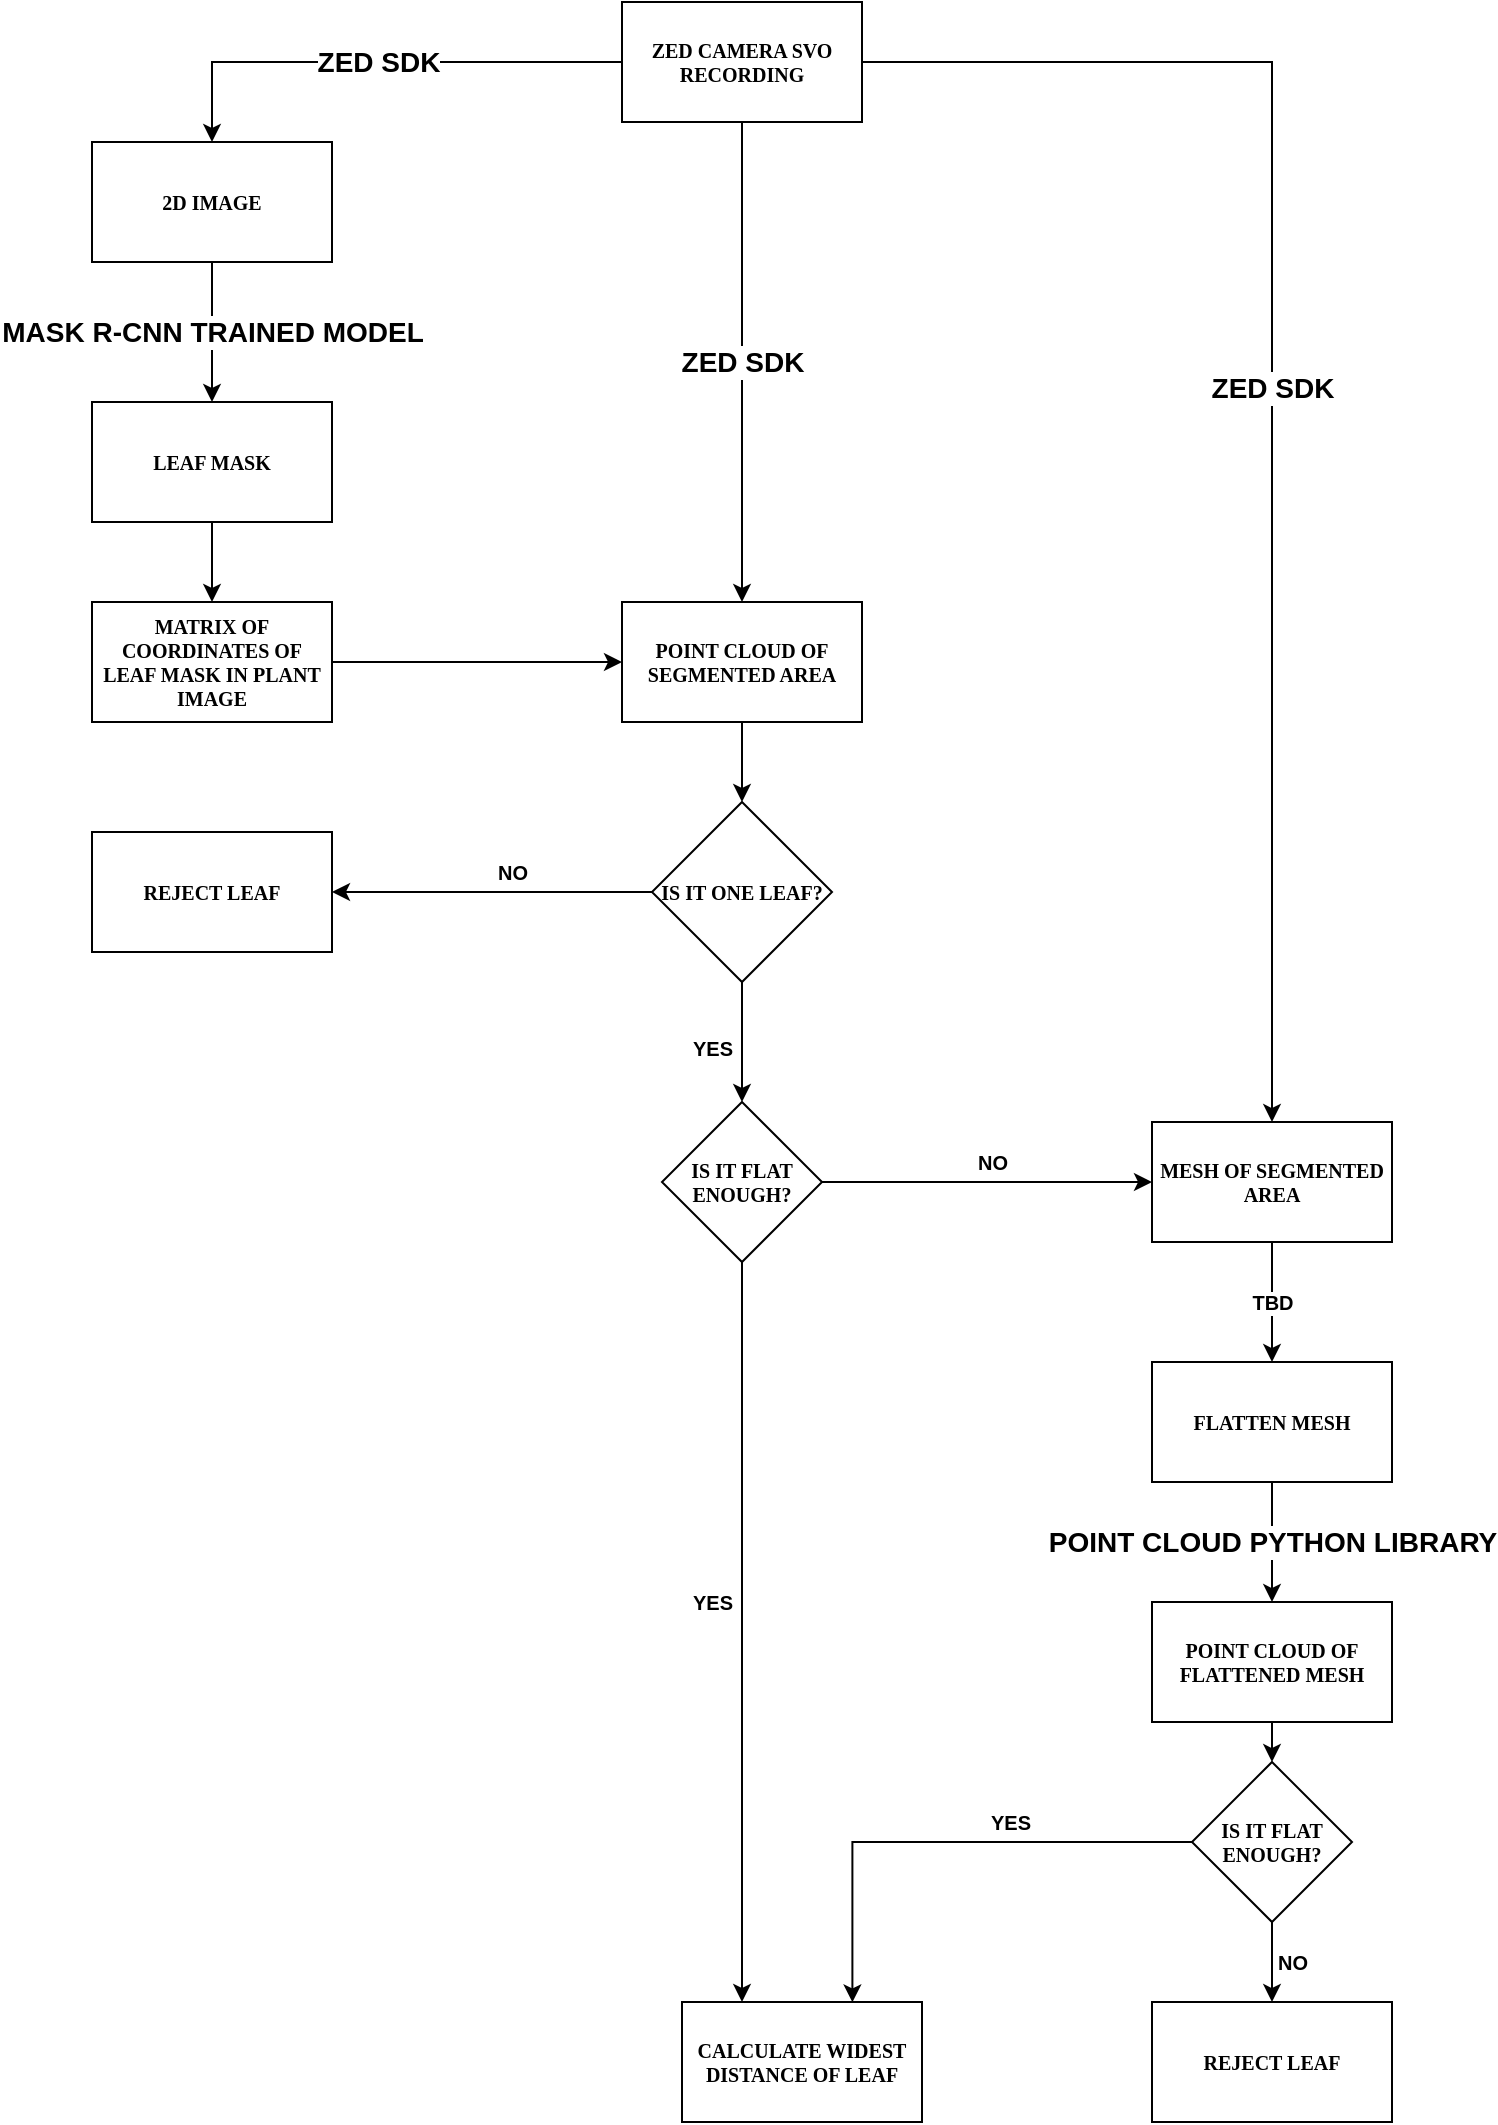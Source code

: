 <mxfile version="21.2.1" type="device">
  <diagram name="Page-1" id="edf60f1a-56cd-e834-aa8a-f176f3a09ee4">
    <mxGraphModel dx="1036" dy="614" grid="1" gridSize="10" guides="1" tooltips="1" connect="1" arrows="1" fold="1" page="1" pageScale="1" pageWidth="850" pageHeight="1100" background="none" math="0" shadow="0">
      <root>
        <mxCell id="0" />
        <mxCell id="1" parent="0" />
        <mxCell id="vUtEQ1WDIaLr55wLkuLu-19" value="ZED SDK" style="edgeStyle=orthogonalEdgeStyle;rounded=0;orthogonalLoop=1;jettySize=auto;html=1;entryX=0.5;entryY=0;entryDx=0;entryDy=0;fontSize=14;fontStyle=1" parent="1" source="60e70716793133e9-4" target="vUtEQ1WDIaLr55wLkuLu-18" edge="1">
          <mxGeometry relative="1" as="geometry" />
        </mxCell>
        <mxCell id="e_K_E974sBM6reIO5fZL-2" value="ZED SDK" style="edgeStyle=orthogonalEdgeStyle;rounded=0;orthogonalLoop=1;jettySize=auto;html=1;fontSize=14;fontStyle=1" parent="1" source="60e70716793133e9-4" target="e_K_E974sBM6reIO5fZL-1" edge="1">
          <mxGeometry relative="1" as="geometry" />
        </mxCell>
        <mxCell id="e_K_E974sBM6reIO5fZL-7" value="ZED SDK" style="edgeStyle=orthogonalEdgeStyle;rounded=0;orthogonalLoop=1;jettySize=auto;html=1;exitX=0.5;exitY=1;exitDx=0;exitDy=0;entryX=0.5;entryY=0;entryDx=0;entryDy=0;fontSize=14;fontStyle=1" parent="1" source="60e70716793133e9-4" target="vUtEQ1WDIaLr55wLkuLu-16" edge="1">
          <mxGeometry relative="1" as="geometry" />
        </mxCell>
        <mxCell id="60e70716793133e9-4" value="ZED CAMERA SVO RECORDING" style="rounded=0;whiteSpace=wrap;html=1;shadow=0;labelBackgroundColor=none;strokeWidth=1;fontFamily=Verdana;fontSize=10;align=center;fontStyle=1" parent="1" vertex="1">
          <mxGeometry x="365" y="30" width="120" height="60" as="geometry" />
        </mxCell>
        <mxCell id="vUtEQ1WDIaLr55wLkuLu-32" value="" style="edgeStyle=orthogonalEdgeStyle;rounded=0;orthogonalLoop=1;jettySize=auto;html=1;fontSize=10;fontStyle=1" parent="1" source="vUtEQ1WDIaLr55wLkuLu-16" target="vUtEQ1WDIaLr55wLkuLu-31" edge="1">
          <mxGeometry relative="1" as="geometry" />
        </mxCell>
        <mxCell id="vUtEQ1WDIaLr55wLkuLu-16" value="POINT CLOUD OF SEGMENTED AREA" style="whiteSpace=wrap;html=1;fontSize=10;fontFamily=Verdana;rounded=0;shadow=0;labelBackgroundColor=none;strokeWidth=1;fontStyle=1" parent="1" vertex="1">
          <mxGeometry x="365" y="330" width="120" height="60" as="geometry" />
        </mxCell>
        <mxCell id="vUtEQ1WDIaLr55wLkuLu-44" value="TBD" style="edgeStyle=orthogonalEdgeStyle;rounded=0;orthogonalLoop=1;jettySize=auto;html=1;fontSize=10;fontStyle=1" parent="1" source="vUtEQ1WDIaLr55wLkuLu-18" target="vUtEQ1WDIaLr55wLkuLu-43" edge="1">
          <mxGeometry relative="1" as="geometry" />
        </mxCell>
        <mxCell id="vUtEQ1WDIaLr55wLkuLu-18" value="MESH OF SEGMENTED AREA" style="whiteSpace=wrap;html=1;fontSize=10;fontFamily=Verdana;rounded=0;shadow=0;labelBackgroundColor=none;strokeWidth=1;fontStyle=1" parent="1" vertex="1">
          <mxGeometry x="630" y="590" width="120" height="60" as="geometry" />
        </mxCell>
        <mxCell id="vUtEQ1WDIaLr55wLkuLu-25" value="" style="edgeStyle=orthogonalEdgeStyle;rounded=0;orthogonalLoop=1;jettySize=auto;html=1;fontSize=10;fontStyle=1" parent="1" source="vUtEQ1WDIaLr55wLkuLu-22" target="vUtEQ1WDIaLr55wLkuLu-24" edge="1">
          <mxGeometry relative="1" as="geometry" />
        </mxCell>
        <mxCell id="vUtEQ1WDIaLr55wLkuLu-22" value="LEAF MASK" style="whiteSpace=wrap;html=1;fontSize=10;fontFamily=Verdana;rounded=0;shadow=0;labelBackgroundColor=none;strokeWidth=1;fontStyle=1" parent="1" vertex="1">
          <mxGeometry x="100" y="230" width="120" height="60" as="geometry" />
        </mxCell>
        <mxCell id="e_K_E974sBM6reIO5fZL-4" style="edgeStyle=orthogonalEdgeStyle;rounded=0;orthogonalLoop=1;jettySize=auto;html=1;exitX=1;exitY=0.5;exitDx=0;exitDy=0;fontSize=10;fontStyle=1" parent="1" source="vUtEQ1WDIaLr55wLkuLu-24" target="vUtEQ1WDIaLr55wLkuLu-16" edge="1">
          <mxGeometry relative="1" as="geometry" />
        </mxCell>
        <mxCell id="vUtEQ1WDIaLr55wLkuLu-24" value="MATRIX OF COORDINATES OF LEAF MASK IN PLANT IMAGE" style="whiteSpace=wrap;html=1;fontSize=10;fontFamily=Verdana;rounded=0;shadow=0;labelBackgroundColor=none;strokeWidth=1;fontStyle=1" parent="1" vertex="1">
          <mxGeometry x="100" y="330" width="120" height="60" as="geometry" />
        </mxCell>
        <mxCell id="vUtEQ1WDIaLr55wLkuLu-34" value="NO" style="edgeStyle=orthogonalEdgeStyle;rounded=0;orthogonalLoop=1;jettySize=auto;html=1;fontSize=10;fontStyle=1" parent="1" source="vUtEQ1WDIaLr55wLkuLu-31" target="vUtEQ1WDIaLr55wLkuLu-33" edge="1">
          <mxGeometry x="-0.125" y="-10" relative="1" as="geometry">
            <mxPoint as="offset" />
          </mxGeometry>
        </mxCell>
        <mxCell id="vUtEQ1WDIaLr55wLkuLu-38" value="YES" style="edgeStyle=orthogonalEdgeStyle;rounded=0;orthogonalLoop=1;jettySize=auto;html=1;fontSize=10;fontStyle=1" parent="1" source="vUtEQ1WDIaLr55wLkuLu-31" target="vUtEQ1WDIaLr55wLkuLu-37" edge="1">
          <mxGeometry x="0.077" y="-15" relative="1" as="geometry">
            <mxPoint as="offset" />
          </mxGeometry>
        </mxCell>
        <mxCell id="vUtEQ1WDIaLr55wLkuLu-31" value="IS IT ONE LEAF?" style="rhombus;whiteSpace=wrap;html=1;fontSize=10;fontFamily=Verdana;rounded=0;shadow=0;labelBackgroundColor=none;strokeWidth=1;fontStyle=1" parent="1" vertex="1">
          <mxGeometry x="380" y="430" width="90" height="90" as="geometry" />
        </mxCell>
        <mxCell id="vUtEQ1WDIaLr55wLkuLu-33" value="REJECT LEAF" style="whiteSpace=wrap;html=1;fontSize=10;fontFamily=Verdana;rounded=0;shadow=0;labelBackgroundColor=none;strokeWidth=1;fontStyle=1" parent="1" vertex="1">
          <mxGeometry x="100" y="445" width="120" height="60" as="geometry" />
        </mxCell>
        <mxCell id="vUtEQ1WDIaLr55wLkuLu-40" value="YES" style="edgeStyle=orthogonalEdgeStyle;rounded=0;orthogonalLoop=1;jettySize=auto;html=1;entryX=0.25;entryY=0;entryDx=0;entryDy=0;fontSize=10;fontStyle=1" parent="1" source="vUtEQ1WDIaLr55wLkuLu-37" target="vUtEQ1WDIaLr55wLkuLu-39" edge="1">
          <mxGeometry x="-0.083" y="-15" relative="1" as="geometry">
            <mxPoint as="offset" />
          </mxGeometry>
        </mxCell>
        <mxCell id="e_K_E974sBM6reIO5fZL-8" value="NO" style="edgeStyle=orthogonalEdgeStyle;rounded=0;orthogonalLoop=1;jettySize=auto;html=1;exitX=1;exitY=0.5;exitDx=0;exitDy=0;entryX=0;entryY=0.5;entryDx=0;entryDy=0;fontSize=10;fontStyle=1" parent="1" source="vUtEQ1WDIaLr55wLkuLu-37" target="vUtEQ1WDIaLr55wLkuLu-18" edge="1">
          <mxGeometry x="0.03" y="10" relative="1" as="geometry">
            <mxPoint as="offset" />
          </mxGeometry>
        </mxCell>
        <mxCell id="vUtEQ1WDIaLr55wLkuLu-37" value="IS IT FLAT ENOUGH?" style="rhombus;whiteSpace=wrap;html=1;fontSize=10;fontFamily=Verdana;rounded=0;shadow=0;labelBackgroundColor=none;strokeWidth=1;fontStyle=1" parent="1" vertex="1">
          <mxGeometry x="385" y="580" width="80" height="80" as="geometry" />
        </mxCell>
        <mxCell id="vUtEQ1WDIaLr55wLkuLu-39" value="CALCULATE WIDEST DISTANCE OF LEAF" style="whiteSpace=wrap;html=1;fontSize=10;fontFamily=Verdana;rounded=0;shadow=0;labelBackgroundColor=none;strokeWidth=1;fontStyle=1" parent="1" vertex="1">
          <mxGeometry x="395" y="1030" width="120" height="60" as="geometry" />
        </mxCell>
        <mxCell id="vUtEQ1WDIaLr55wLkuLu-46" value="POINT CLOUD PYTHON LIBRARY" style="edgeStyle=orthogonalEdgeStyle;rounded=0;orthogonalLoop=1;jettySize=auto;html=1;fontSize=14;fontStyle=1" parent="1" source="vUtEQ1WDIaLr55wLkuLu-43" target="vUtEQ1WDIaLr55wLkuLu-45" edge="1">
          <mxGeometry relative="1" as="geometry" />
        </mxCell>
        <mxCell id="vUtEQ1WDIaLr55wLkuLu-43" value="FLATTEN MESH" style="whiteSpace=wrap;html=1;fontSize=10;fontFamily=Verdana;rounded=0;shadow=0;labelBackgroundColor=none;strokeWidth=1;fontStyle=1" parent="1" vertex="1">
          <mxGeometry x="630" y="710" width="120" height="60" as="geometry" />
        </mxCell>
        <mxCell id="5IhjEWg1urpU2mbJ30z1-11" style="edgeStyle=orthogonalEdgeStyle;rounded=0;orthogonalLoop=1;jettySize=auto;html=1;exitX=0.5;exitY=1;exitDx=0;exitDy=0;entryX=0.5;entryY=0;entryDx=0;entryDy=0;" parent="1" source="vUtEQ1WDIaLr55wLkuLu-45" target="5IhjEWg1urpU2mbJ30z1-3" edge="1">
          <mxGeometry relative="1" as="geometry" />
        </mxCell>
        <mxCell id="vUtEQ1WDIaLr55wLkuLu-45" value="POINT CLOUD OF FLATTENED MESH" style="whiteSpace=wrap;html=1;fontSize=10;fontFamily=Verdana;rounded=0;shadow=0;labelBackgroundColor=none;strokeWidth=1;fontStyle=1" parent="1" vertex="1">
          <mxGeometry x="630" y="830" width="120" height="60" as="geometry" />
        </mxCell>
        <mxCell id="e_K_E974sBM6reIO5fZL-3" value="MASK R-CNN TRAINED MODEL" style="edgeStyle=orthogonalEdgeStyle;rounded=0;orthogonalLoop=1;jettySize=auto;html=1;exitX=0.5;exitY=1;exitDx=0;exitDy=0;entryX=0.5;entryY=0;entryDx=0;entryDy=0;fontSize=14;fontStyle=1" parent="1" source="e_K_E974sBM6reIO5fZL-1" target="vUtEQ1WDIaLr55wLkuLu-22" edge="1">
          <mxGeometry relative="1" as="geometry" />
        </mxCell>
        <mxCell id="e_K_E974sBM6reIO5fZL-1" value="2D IMAGE" style="whiteSpace=wrap;html=1;fontSize=10;fontFamily=Verdana;rounded=0;shadow=0;labelBackgroundColor=none;strokeWidth=1;fontStyle=1" parent="1" vertex="1">
          <mxGeometry x="100" y="100" width="120" height="60" as="geometry" />
        </mxCell>
        <mxCell id="5IhjEWg1urpU2mbJ30z1-6" value="&lt;b style=&quot;font-size: 10px;&quot;&gt;YES&lt;/b&gt;" style="edgeStyle=orthogonalEdgeStyle;rounded=0;orthogonalLoop=1;jettySize=auto;html=1;entryX=0.71;entryY=0.003;entryDx=0;entryDy=0;entryPerimeter=0;fontSize=10;" parent="1" source="5IhjEWg1urpU2mbJ30z1-3" target="vUtEQ1WDIaLr55wLkuLu-39" edge="1">
          <mxGeometry x="-0.273" y="-10" relative="1" as="geometry">
            <mxPoint x="480" y="1000" as="targetPoint" />
            <mxPoint as="offset" />
          </mxGeometry>
        </mxCell>
        <mxCell id="5IhjEWg1urpU2mbJ30z1-14" value="&lt;b&gt;&lt;font style=&quot;font-size: 10px;&quot;&gt;NO&lt;/font&gt;&lt;/b&gt;" style="edgeStyle=orthogonalEdgeStyle;rounded=0;orthogonalLoop=1;jettySize=auto;html=1;" parent="1" source="5IhjEWg1urpU2mbJ30z1-3" target="5IhjEWg1urpU2mbJ30z1-13" edge="1">
          <mxGeometry y="10" relative="1" as="geometry">
            <mxPoint as="offset" />
          </mxGeometry>
        </mxCell>
        <mxCell id="5IhjEWg1urpU2mbJ30z1-3" value="IS IT FLAT ENOUGH?" style="rhombus;whiteSpace=wrap;html=1;fontSize=10;fontFamily=Verdana;rounded=0;shadow=0;labelBackgroundColor=none;strokeWidth=1;fontStyle=1" parent="1" vertex="1">
          <mxGeometry x="650" y="910" width="80" height="80" as="geometry" />
        </mxCell>
        <mxCell id="5IhjEWg1urpU2mbJ30z1-13" value="REJECT LEAF" style="whiteSpace=wrap;html=1;fontSize=10;fontFamily=Verdana;rounded=0;shadow=0;labelBackgroundColor=none;strokeWidth=1;fontStyle=1;" parent="1" vertex="1">
          <mxGeometry x="630" y="1030" width="120" height="60" as="geometry" />
        </mxCell>
      </root>
    </mxGraphModel>
  </diagram>
</mxfile>
